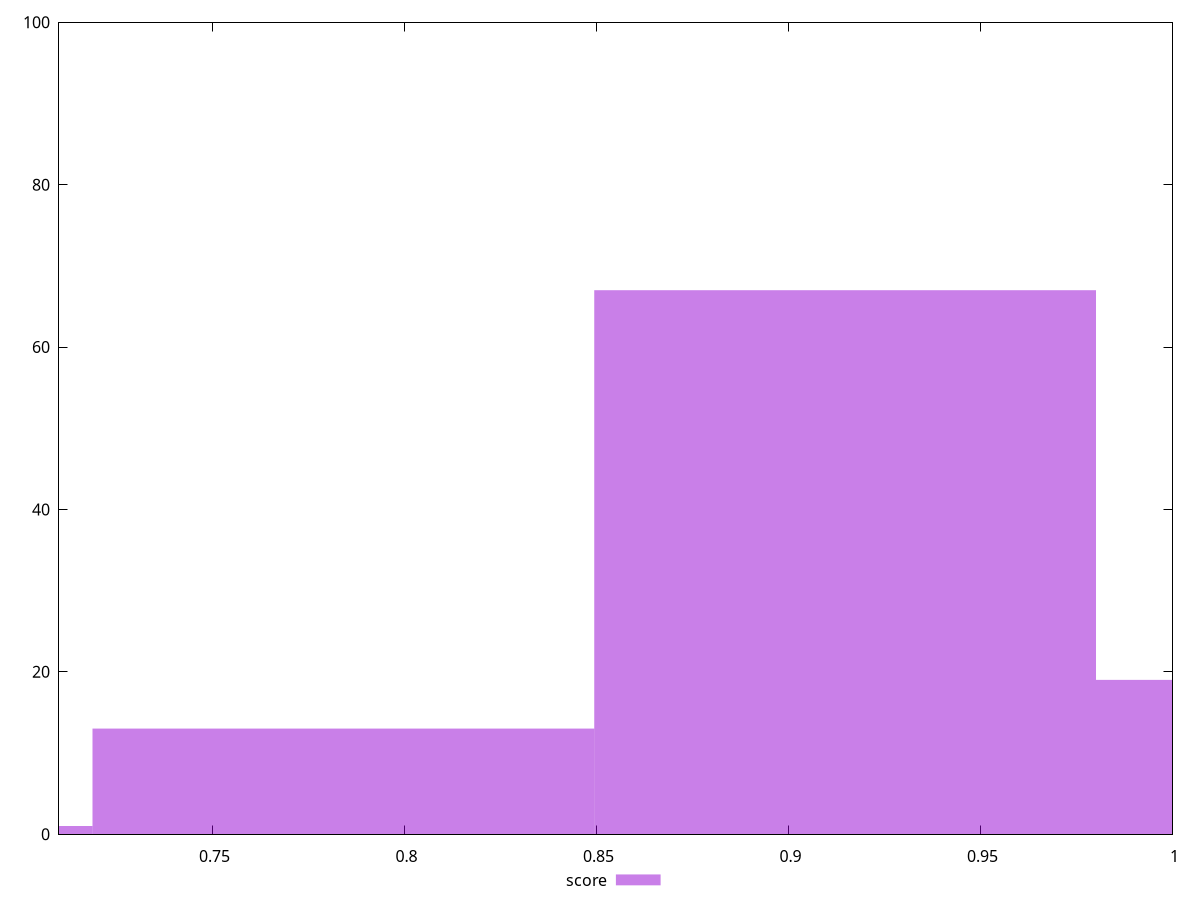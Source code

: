 reset

$score <<EOF
0.9147389453297678 67
0.784061953139801 13
1.0454159375197347 19
0.6533849609498342 1
EOF

set key outside below
set boxwidth 0.13067699218996684
set xrange [0.71:1]
set yrange [0:100]
set trange [0:100]
set style fill transparent solid 0.5 noborder
set terminal svg size 640, 490 enhanced background rgb 'white'
set output "reprap/uses-optimized-images/samples/pages+cached/score/histogram.svg"

plot $score title "score" with boxes

reset
